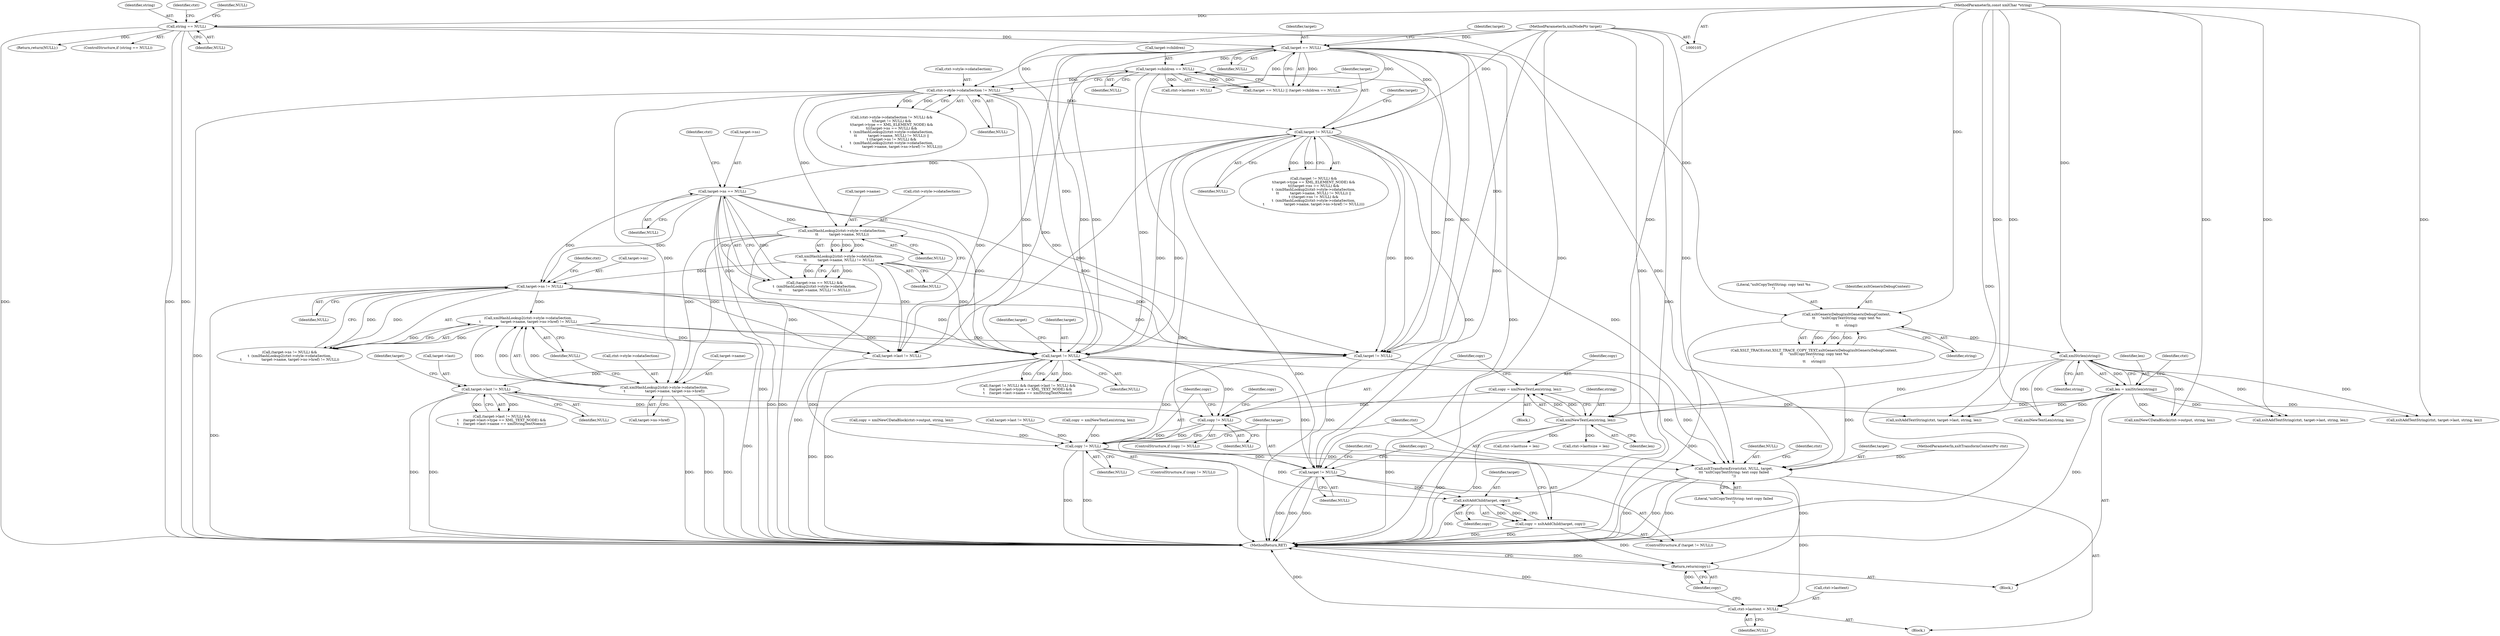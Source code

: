 digraph "1_Chrome_96dbafe288dbe2f0cc45fa3c39daf6d0c37acbab_36@API" {
"1000289" [label="(Call,copy != NULL)"];
"1000283" [label="(Call,copy = xmlNewTextLen(string, len))"];
"1000285" [label="(Call,xmlNewTextLen(string, len))"];
"1000144" [label="(Call,xmlStrlen(string))"];
"1000122" [label="(Call,xsltGenericDebug(xsltGenericDebugContext,\n\t\t     \"xsltCopyTextString: copy text %s\n\",\n\t\t     string))"];
"1000114" [label="(Call,string == NULL)"];
"1000108" [label="(MethodParameterIn,const xmlChar *string)"];
"1000142" [label="(Call,len = xmlStrlen(string))"];
"1000250" [label="(Call,target != NULL)"];
"1000128" [label="(Call,target == NULL)"];
"1000107" [label="(MethodParameterIn,xmlNodePtr target)"];
"1000162" [label="(Call,target != NULL)"];
"1000154" [label="(Call,ctxt->style->cdataSection != NULL)"];
"1000131" [label="(Call,target->children == NULL)"];
"1000191" [label="(Call,target->ns != NULL)"];
"1000173" [label="(Call,target->ns == NULL)"];
"1000178" [label="(Call,xmlHashLookup2(ctxt->style->cdataSection,\n\t\t          target->name, NULL) != NULL)"];
"1000179" [label="(Call,xmlHashLookup2(ctxt->style->cdataSection,\n\t\t          target->name, NULL))"];
"1000196" [label="(Call,xmlHashLookup2(ctxt->style->cdataSection,\n\t                  target->name, target->ns->href) != NULL)"];
"1000197" [label="(Call,xmlHashLookup2(ctxt->style->cdataSection,\n\t                  target->name, target->ns->href))"];
"1000254" [label="(Call,target->last != NULL)"];
"1000340" [label="(Call,copy != NULL)"];
"1000345" [label="(Call,target != NULL)"];
"1000350" [label="(Call,xsltAddChild(target, copy))"];
"1000348" [label="(Call,copy = xsltAddChild(target, copy))"];
"1000382" [label="(Return,return(copy);)"];
"1000372" [label="(Call,xsltTransformError(ctxt, NULL, target,\n\t\t\t \"xsltCopyTextString: text copy failed\n\"))"];
"1000377" [label="(Call,ctxt->lasttext = NULL)"];
"1000123" [label="(Identifier,xsltGenericDebugContext)"];
"1000173" [label="(Call,target->ns == NULL)"];
"1000179" [label="(Call,xmlHashLookup2(ctxt->style->cdataSection,\n\t\t          target->name, NULL))"];
"1000168" [label="(Identifier,target)"];
"1000137" [label="(Call,ctxt->lasttext = NULL)"];
"1000143" [label="(Identifier,len)"];
"1000383" [label="(Identifier,copy)"];
"1000191" [label="(Call,target->ns != NULL)"];
"1000150" [label="(Identifier,ctxt)"];
"1000340" [label="(Call,copy != NULL)"];
"1000130" [label="(Identifier,NULL)"];
"1000162" [label="(Call,target != NULL)"];
"1000378" [label="(Call,ctxt->lasttext)"];
"1000206" [label="(Call,target->ns->href)"];
"1000345" [label="(Call,target != NULL)"];
"1000110" [label="(Block,)"];
"1000196" [label="(Call,xmlHashLookup2(ctxt->style->cdataSection,\n\t                  target->name, target->ns->href) != NULL)"];
"1000351" [label="(Identifier,target)"];
"1000185" [label="(Call,target->name)"];
"1000287" [label="(Identifier,len)"];
"1000334" [label="(Call,copy = xmlNewTextLen(string, len))"];
"1000371" [label="(Block,)"];
"1000144" [label="(Call,xmlStrlen(string))"];
"1000211" [label="(Identifier,NULL)"];
"1000348" [label="(Call,copy = xsltAddChild(target, copy))"];
"1000178" [label="(Call,xmlHashLookup2(ctxt->style->cdataSection,\n\t\t          target->name, NULL) != NULL)"];
"1000373" [label="(Identifier,ctxt)"];
"1000263" [label="(Identifier,target)"];
"1000129" [label="(Identifier,target)"];
"1000288" [label="(ControlStructure,if (copy != NULL))"];
"1000131" [label="(Call,target->children == NULL)"];
"1000117" [label="(Return,return(NULL);)"];
"1000276" [label="(Call,xsltAddTextString(ctxt, target->last, string, len))"];
"1000285" [label="(Call,xmlNewTextLen(string, len))"];
"1000120" [label="(Identifier,ctxt)"];
"1000106" [label="(MethodParameterIn,xsltTransformContextPtr ctxt)"];
"1000163" [label="(Identifier,target)"];
"1000190" [label="(Call,(target->ns != NULL) &&\n\t  (xmlHashLookup2(ctxt->style->cdataSection,\n\t                  target->name, target->ns->href) != NULL))"];
"1000247" [label="(Block,)"];
"1000128" [label="(Call,target == NULL)"];
"1000339" [label="(ControlStructure,if (copy != NULL))"];
"1000250" [label="(Call,target != NULL)"];
"1000342" [label="(Identifier,NULL)"];
"1000192" [label="(Call,target->ns)"];
"1000305" [label="(Call,target->last != NULL)"];
"1000229" [label="(Call,xsltAddTextString(ctxt, target->last, string, len))"];
"1000381" [label="(Identifier,NULL)"];
"1000382" [label="(Return,return(copy);)"];
"1000119" [label="(Call,XSLT_TRACE(ctxt,XSLT_TRACE_COPY_TEXT,xsltGenericDebug(xsltGenericDebugContext,\n\t\t     \"xsltCopyTextString: copy text %s\n\",\n\t\t     string)))"];
"1000215" [label="(Call,target->last != NULL)"];
"1000349" [label="(Identifier,copy)"];
"1000350" [label="(Call,xsltAddChild(target, copy))"];
"1000236" [label="(Call,copy = xmlNewCDataBlock(ctxt->output, string, len))"];
"1000108" [label="(MethodParameterIn,const xmlChar *string)"];
"1000107" [label="(MethodParameterIn,xmlNodePtr target)"];
"1000344" [label="(ControlStructure,if (target != NULL))"];
"1000352" [label="(Identifier,copy)"];
"1000346" [label="(Identifier,target)"];
"1000145" [label="(Identifier,string)"];
"1000118" [label="(Identifier,NULL)"];
"1000189" [label="(Identifier,NULL)"];
"1000374" [label="(Identifier,NULL)"];
"1000377" [label="(Call,ctxt->lasttext = NULL)"];
"1000336" [label="(Call,xmlNewTextLen(string, len))"];
"1000132" [label="(Call,target->children)"];
"1000376" [label="(Literal,\"xsltCopyTextString: text copy failed\n\")"];
"1000327" [label="(Call,xsltAddTextString(ctxt, target->last, string, len))"];
"1000135" [label="(Identifier,NULL)"];
"1000114" [label="(Call,string == NULL)"];
"1000154" [label="(Call,ctxt->style->cdataSection != NULL)"];
"1000113" [label="(ControlStructure,if (string == NULL))"];
"1000177" [label="(Identifier,NULL)"];
"1000122" [label="(Call,xsltGenericDebug(xsltGenericDebugContext,\n\t\t     \"xsltCopyTextString: copy text %s\n\",\n\t\t     string))"];
"1000365" [label="(Call,ctxt->lasttuse = len)"];
"1000347" [label="(Identifier,NULL)"];
"1000379" [label="(Identifier,ctxt)"];
"1000372" [label="(Call,xsltTransformError(ctxt, NULL, target,\n\t\t\t \"xsltCopyTextString: text copy failed\n\"))"];
"1000133" [label="(Identifier,target)"];
"1000253" [label="(Call,(target->last != NULL) &&\n\t    (target->last->type == XML_TEXT_NODE) &&\n\t    (target->last->name == xmlStringTextNoenc))"];
"1000290" [label="(Identifier,copy)"];
"1000238" [label="(Call,xmlNewCDataBlock(ctxt->output, string, len))"];
"1000164" [label="(Identifier,NULL)"];
"1000180" [label="(Call,ctxt->style->cdataSection)"];
"1000116" [label="(Identifier,NULL)"];
"1000254" [label="(Call,target->last != NULL)"];
"1000161" [label="(Call,(target != NULL) &&\n\t(target->type == XML_ELEMENT_NODE) &&\n\t(((target->ns == NULL) &&\n\t  (xmlHashLookup2(ctxt->style->cdataSection,\n\t\t          target->name, NULL) != NULL)) ||\n\t ((target->ns != NULL) &&\n\t  (xmlHashLookup2(ctxt->style->cdataSection,\n\t                  target->name, target->ns->href) != NULL))))"];
"1000360" [label="(Call,ctxt->lasttsize = len)"];
"1000249" [label="(Call,(target != NULL) && (target->last != NULL) &&\n\t    (target->last->type == XML_TEXT_NODE) &&\n\t    (target->last->name == xmlStringTextNoenc))"];
"1000289" [label="(Call,copy != NULL)"];
"1000284" [label="(Identifier,copy)"];
"1000256" [label="(Identifier,target)"];
"1000301" [label="(Call,target != NULL)"];
"1000203" [label="(Call,target->name)"];
"1000283" [label="(Call,copy = xmlNewTextLen(string, len))"];
"1000172" [label="(Call,(target->ns == NULL) &&\n\t  (xmlHashLookup2(ctxt->style->cdataSection,\n\t\t          target->name, NULL) != NULL))"];
"1000155" [label="(Call,ctxt->style->cdataSection)"];
"1000375" [label="(Identifier,target)"];
"1000251" [label="(Identifier,target)"];
"1000153" [label="(Call,(ctxt->style->cdataSection != NULL) &&\n\t(target != NULL) &&\n\t(target->type == XML_ELEMENT_NODE) &&\n\t(((target->ns == NULL) &&\n\t  (xmlHashLookup2(ctxt->style->cdataSection,\n\t\t          target->name, NULL) != NULL)) ||\n\t ((target->ns != NULL) &&\n\t  (xmlHashLookup2(ctxt->style->cdataSection,\n\t                  target->name, target->ns->href) != NULL))))"];
"1000198" [label="(Call,ctxt->style->cdataSection)"];
"1000174" [label="(Call,target->ns)"];
"1000125" [label="(Identifier,string)"];
"1000115" [label="(Identifier,string)"];
"1000255" [label="(Call,target->last)"];
"1000160" [label="(Identifier,NULL)"];
"1000195" [label="(Identifier,NULL)"];
"1000127" [label="(Call,(target == NULL) || (target->children == NULL))"];
"1000384" [label="(MethodReturn,RET)"];
"1000188" [label="(Identifier,NULL)"];
"1000200" [label="(Identifier,ctxt)"];
"1000294" [label="(Identifier,copy)"];
"1000355" [label="(Identifier,ctxt)"];
"1000341" [label="(Identifier,copy)"];
"1000258" [label="(Identifier,NULL)"];
"1000286" [label="(Identifier,string)"];
"1000291" [label="(Identifier,NULL)"];
"1000252" [label="(Identifier,NULL)"];
"1000142" [label="(Call,len = xmlStrlen(string))"];
"1000197" [label="(Call,xmlHashLookup2(ctxt->style->cdataSection,\n\t                  target->name, target->ns->href))"];
"1000182" [label="(Identifier,ctxt)"];
"1000124" [label="(Literal,\"xsltCopyTextString: copy text %s\n\")"];
"1000289" -> "1000288"  [label="AST: "];
"1000289" -> "1000291"  [label="CFG: "];
"1000290" -> "1000289"  [label="AST: "];
"1000291" -> "1000289"  [label="AST: "];
"1000294" -> "1000289"  [label="CFG: "];
"1000341" -> "1000289"  [label="CFG: "];
"1000283" -> "1000289"  [label="DDG: "];
"1000250" -> "1000289"  [label="DDG: "];
"1000254" -> "1000289"  [label="DDG: "];
"1000289" -> "1000340"  [label="DDG: "];
"1000289" -> "1000340"  [label="DDG: "];
"1000283" -> "1000247"  [label="AST: "];
"1000283" -> "1000285"  [label="CFG: "];
"1000284" -> "1000283"  [label="AST: "];
"1000285" -> "1000283"  [label="AST: "];
"1000290" -> "1000283"  [label="CFG: "];
"1000283" -> "1000384"  [label="DDG: "];
"1000285" -> "1000283"  [label="DDG: "];
"1000285" -> "1000283"  [label="DDG: "];
"1000285" -> "1000287"  [label="CFG: "];
"1000286" -> "1000285"  [label="AST: "];
"1000287" -> "1000285"  [label="AST: "];
"1000285" -> "1000384"  [label="DDG: "];
"1000285" -> "1000384"  [label="DDG: "];
"1000144" -> "1000285"  [label="DDG: "];
"1000108" -> "1000285"  [label="DDG: "];
"1000142" -> "1000285"  [label="DDG: "];
"1000285" -> "1000360"  [label="DDG: "];
"1000285" -> "1000365"  [label="DDG: "];
"1000144" -> "1000142"  [label="AST: "];
"1000144" -> "1000145"  [label="CFG: "];
"1000145" -> "1000144"  [label="AST: "];
"1000142" -> "1000144"  [label="CFG: "];
"1000144" -> "1000142"  [label="DDG: "];
"1000122" -> "1000144"  [label="DDG: "];
"1000108" -> "1000144"  [label="DDG: "];
"1000144" -> "1000229"  [label="DDG: "];
"1000144" -> "1000238"  [label="DDG: "];
"1000144" -> "1000276"  [label="DDG: "];
"1000144" -> "1000327"  [label="DDG: "];
"1000144" -> "1000336"  [label="DDG: "];
"1000122" -> "1000119"  [label="AST: "];
"1000122" -> "1000125"  [label="CFG: "];
"1000123" -> "1000122"  [label="AST: "];
"1000124" -> "1000122"  [label="AST: "];
"1000125" -> "1000122"  [label="AST: "];
"1000119" -> "1000122"  [label="CFG: "];
"1000122" -> "1000384"  [label="DDG: "];
"1000122" -> "1000119"  [label="DDG: "];
"1000122" -> "1000119"  [label="DDG: "];
"1000122" -> "1000119"  [label="DDG: "];
"1000114" -> "1000122"  [label="DDG: "];
"1000108" -> "1000122"  [label="DDG: "];
"1000114" -> "1000113"  [label="AST: "];
"1000114" -> "1000116"  [label="CFG: "];
"1000115" -> "1000114"  [label="AST: "];
"1000116" -> "1000114"  [label="AST: "];
"1000118" -> "1000114"  [label="CFG: "];
"1000120" -> "1000114"  [label="CFG: "];
"1000114" -> "1000384"  [label="DDG: "];
"1000114" -> "1000384"  [label="DDG: "];
"1000114" -> "1000384"  [label="DDG: "];
"1000108" -> "1000114"  [label="DDG: "];
"1000114" -> "1000117"  [label="DDG: "];
"1000114" -> "1000128"  [label="DDG: "];
"1000108" -> "1000105"  [label="AST: "];
"1000108" -> "1000384"  [label="DDG: "];
"1000108" -> "1000229"  [label="DDG: "];
"1000108" -> "1000238"  [label="DDG: "];
"1000108" -> "1000276"  [label="DDG: "];
"1000108" -> "1000327"  [label="DDG: "];
"1000108" -> "1000336"  [label="DDG: "];
"1000142" -> "1000110"  [label="AST: "];
"1000143" -> "1000142"  [label="AST: "];
"1000150" -> "1000142"  [label="CFG: "];
"1000142" -> "1000384"  [label="DDG: "];
"1000142" -> "1000229"  [label="DDG: "];
"1000142" -> "1000238"  [label="DDG: "];
"1000142" -> "1000276"  [label="DDG: "];
"1000142" -> "1000327"  [label="DDG: "];
"1000142" -> "1000336"  [label="DDG: "];
"1000250" -> "1000249"  [label="AST: "];
"1000250" -> "1000252"  [label="CFG: "];
"1000251" -> "1000250"  [label="AST: "];
"1000252" -> "1000250"  [label="AST: "];
"1000256" -> "1000250"  [label="CFG: "];
"1000249" -> "1000250"  [label="CFG: "];
"1000250" -> "1000384"  [label="DDG: "];
"1000250" -> "1000384"  [label="DDG: "];
"1000250" -> "1000249"  [label="DDG: "];
"1000250" -> "1000249"  [label="DDG: "];
"1000128" -> "1000250"  [label="DDG: "];
"1000128" -> "1000250"  [label="DDG: "];
"1000162" -> "1000250"  [label="DDG: "];
"1000162" -> "1000250"  [label="DDG: "];
"1000107" -> "1000250"  [label="DDG: "];
"1000191" -> "1000250"  [label="DDG: "];
"1000173" -> "1000250"  [label="DDG: "];
"1000154" -> "1000250"  [label="DDG: "];
"1000178" -> "1000250"  [label="DDG: "];
"1000131" -> "1000250"  [label="DDG: "];
"1000196" -> "1000250"  [label="DDG: "];
"1000250" -> "1000254"  [label="DDG: "];
"1000250" -> "1000345"  [label="DDG: "];
"1000250" -> "1000372"  [label="DDG: "];
"1000128" -> "1000127"  [label="AST: "];
"1000128" -> "1000130"  [label="CFG: "];
"1000129" -> "1000128"  [label="AST: "];
"1000130" -> "1000128"  [label="AST: "];
"1000133" -> "1000128"  [label="CFG: "];
"1000127" -> "1000128"  [label="CFG: "];
"1000128" -> "1000384"  [label="DDG: "];
"1000128" -> "1000127"  [label="DDG: "];
"1000128" -> "1000127"  [label="DDG: "];
"1000107" -> "1000128"  [label="DDG: "];
"1000128" -> "1000131"  [label="DDG: "];
"1000128" -> "1000137"  [label="DDG: "];
"1000128" -> "1000154"  [label="DDG: "];
"1000128" -> "1000162"  [label="DDG: "];
"1000128" -> "1000215"  [label="DDG: "];
"1000128" -> "1000301"  [label="DDG: "];
"1000128" -> "1000301"  [label="DDG: "];
"1000128" -> "1000345"  [label="DDG: "];
"1000128" -> "1000372"  [label="DDG: "];
"1000107" -> "1000105"  [label="AST: "];
"1000107" -> "1000384"  [label="DDG: "];
"1000107" -> "1000162"  [label="DDG: "];
"1000107" -> "1000301"  [label="DDG: "];
"1000107" -> "1000345"  [label="DDG: "];
"1000107" -> "1000350"  [label="DDG: "];
"1000107" -> "1000372"  [label="DDG: "];
"1000162" -> "1000161"  [label="AST: "];
"1000162" -> "1000164"  [label="CFG: "];
"1000163" -> "1000162"  [label="AST: "];
"1000164" -> "1000162"  [label="AST: "];
"1000168" -> "1000162"  [label="CFG: "];
"1000161" -> "1000162"  [label="CFG: "];
"1000162" -> "1000384"  [label="DDG: "];
"1000162" -> "1000161"  [label="DDG: "];
"1000162" -> "1000161"  [label="DDG: "];
"1000154" -> "1000162"  [label="DDG: "];
"1000162" -> "1000173"  [label="DDG: "];
"1000162" -> "1000215"  [label="DDG: "];
"1000162" -> "1000301"  [label="DDG: "];
"1000162" -> "1000301"  [label="DDG: "];
"1000162" -> "1000345"  [label="DDG: "];
"1000162" -> "1000372"  [label="DDG: "];
"1000154" -> "1000153"  [label="AST: "];
"1000154" -> "1000160"  [label="CFG: "];
"1000155" -> "1000154"  [label="AST: "];
"1000160" -> "1000154"  [label="AST: "];
"1000163" -> "1000154"  [label="CFG: "];
"1000153" -> "1000154"  [label="CFG: "];
"1000154" -> "1000384"  [label="DDG: "];
"1000154" -> "1000153"  [label="DDG: "];
"1000154" -> "1000153"  [label="DDG: "];
"1000131" -> "1000154"  [label="DDG: "];
"1000154" -> "1000179"  [label="DDG: "];
"1000154" -> "1000197"  [label="DDG: "];
"1000154" -> "1000215"  [label="DDG: "];
"1000154" -> "1000301"  [label="DDG: "];
"1000131" -> "1000127"  [label="AST: "];
"1000131" -> "1000135"  [label="CFG: "];
"1000132" -> "1000131"  [label="AST: "];
"1000135" -> "1000131"  [label="AST: "];
"1000127" -> "1000131"  [label="CFG: "];
"1000131" -> "1000384"  [label="DDG: "];
"1000131" -> "1000127"  [label="DDG: "];
"1000131" -> "1000127"  [label="DDG: "];
"1000131" -> "1000137"  [label="DDG: "];
"1000131" -> "1000215"  [label="DDG: "];
"1000131" -> "1000301"  [label="DDG: "];
"1000191" -> "1000190"  [label="AST: "];
"1000191" -> "1000195"  [label="CFG: "];
"1000192" -> "1000191"  [label="AST: "];
"1000195" -> "1000191"  [label="AST: "];
"1000200" -> "1000191"  [label="CFG: "];
"1000190" -> "1000191"  [label="CFG: "];
"1000191" -> "1000384"  [label="DDG: "];
"1000191" -> "1000190"  [label="DDG: "];
"1000191" -> "1000190"  [label="DDG: "];
"1000173" -> "1000191"  [label="DDG: "];
"1000173" -> "1000191"  [label="DDG: "];
"1000178" -> "1000191"  [label="DDG: "];
"1000191" -> "1000196"  [label="DDG: "];
"1000191" -> "1000215"  [label="DDG: "];
"1000191" -> "1000301"  [label="DDG: "];
"1000173" -> "1000172"  [label="AST: "];
"1000173" -> "1000177"  [label="CFG: "];
"1000174" -> "1000173"  [label="AST: "];
"1000177" -> "1000173"  [label="AST: "];
"1000182" -> "1000173"  [label="CFG: "];
"1000172" -> "1000173"  [label="CFG: "];
"1000173" -> "1000384"  [label="DDG: "];
"1000173" -> "1000172"  [label="DDG: "];
"1000173" -> "1000172"  [label="DDG: "];
"1000173" -> "1000179"  [label="DDG: "];
"1000173" -> "1000215"  [label="DDG: "];
"1000173" -> "1000301"  [label="DDG: "];
"1000178" -> "1000172"  [label="AST: "];
"1000178" -> "1000189"  [label="CFG: "];
"1000179" -> "1000178"  [label="AST: "];
"1000189" -> "1000178"  [label="AST: "];
"1000172" -> "1000178"  [label="CFG: "];
"1000178" -> "1000384"  [label="DDG: "];
"1000178" -> "1000172"  [label="DDG: "];
"1000178" -> "1000172"  [label="DDG: "];
"1000179" -> "1000178"  [label="DDG: "];
"1000179" -> "1000178"  [label="DDG: "];
"1000179" -> "1000178"  [label="DDG: "];
"1000178" -> "1000215"  [label="DDG: "];
"1000178" -> "1000301"  [label="DDG: "];
"1000179" -> "1000188"  [label="CFG: "];
"1000180" -> "1000179"  [label="AST: "];
"1000185" -> "1000179"  [label="AST: "];
"1000188" -> "1000179"  [label="AST: "];
"1000189" -> "1000179"  [label="CFG: "];
"1000179" -> "1000384"  [label="DDG: "];
"1000179" -> "1000384"  [label="DDG: "];
"1000179" -> "1000197"  [label="DDG: "];
"1000179" -> "1000197"  [label="DDG: "];
"1000196" -> "1000190"  [label="AST: "];
"1000196" -> "1000211"  [label="CFG: "];
"1000197" -> "1000196"  [label="AST: "];
"1000211" -> "1000196"  [label="AST: "];
"1000190" -> "1000196"  [label="CFG: "];
"1000196" -> "1000384"  [label="DDG: "];
"1000196" -> "1000190"  [label="DDG: "];
"1000196" -> "1000190"  [label="DDG: "];
"1000197" -> "1000196"  [label="DDG: "];
"1000197" -> "1000196"  [label="DDG: "];
"1000197" -> "1000196"  [label="DDG: "];
"1000196" -> "1000215"  [label="DDG: "];
"1000196" -> "1000301"  [label="DDG: "];
"1000197" -> "1000206"  [label="CFG: "];
"1000198" -> "1000197"  [label="AST: "];
"1000203" -> "1000197"  [label="AST: "];
"1000206" -> "1000197"  [label="AST: "];
"1000211" -> "1000197"  [label="CFG: "];
"1000197" -> "1000384"  [label="DDG: "];
"1000197" -> "1000384"  [label="DDG: "];
"1000197" -> "1000384"  [label="DDG: "];
"1000254" -> "1000253"  [label="AST: "];
"1000254" -> "1000258"  [label="CFG: "];
"1000255" -> "1000254"  [label="AST: "];
"1000258" -> "1000254"  [label="AST: "];
"1000263" -> "1000254"  [label="CFG: "];
"1000253" -> "1000254"  [label="CFG: "];
"1000254" -> "1000384"  [label="DDG: "];
"1000254" -> "1000384"  [label="DDG: "];
"1000254" -> "1000253"  [label="DDG: "];
"1000254" -> "1000253"  [label="DDG: "];
"1000254" -> "1000276"  [label="DDG: "];
"1000340" -> "1000339"  [label="AST: "];
"1000340" -> "1000342"  [label="CFG: "];
"1000341" -> "1000340"  [label="AST: "];
"1000342" -> "1000340"  [label="AST: "];
"1000346" -> "1000340"  [label="CFG: "];
"1000373" -> "1000340"  [label="CFG: "];
"1000340" -> "1000384"  [label="DDG: "];
"1000340" -> "1000384"  [label="DDG: "];
"1000236" -> "1000340"  [label="DDG: "];
"1000334" -> "1000340"  [label="DDG: "];
"1000301" -> "1000340"  [label="DDG: "];
"1000215" -> "1000340"  [label="DDG: "];
"1000305" -> "1000340"  [label="DDG: "];
"1000340" -> "1000345"  [label="DDG: "];
"1000340" -> "1000350"  [label="DDG: "];
"1000340" -> "1000372"  [label="DDG: "];
"1000340" -> "1000382"  [label="DDG: "];
"1000345" -> "1000344"  [label="AST: "];
"1000345" -> "1000347"  [label="CFG: "];
"1000346" -> "1000345"  [label="AST: "];
"1000347" -> "1000345"  [label="AST: "];
"1000349" -> "1000345"  [label="CFG: "];
"1000355" -> "1000345"  [label="CFG: "];
"1000345" -> "1000384"  [label="DDG: "];
"1000345" -> "1000384"  [label="DDG: "];
"1000345" -> "1000384"  [label="DDG: "];
"1000301" -> "1000345"  [label="DDG: "];
"1000345" -> "1000350"  [label="DDG: "];
"1000350" -> "1000348"  [label="AST: "];
"1000350" -> "1000352"  [label="CFG: "];
"1000351" -> "1000350"  [label="AST: "];
"1000352" -> "1000350"  [label="AST: "];
"1000348" -> "1000350"  [label="CFG: "];
"1000350" -> "1000384"  [label="DDG: "];
"1000350" -> "1000348"  [label="DDG: "];
"1000350" -> "1000348"  [label="DDG: "];
"1000348" -> "1000344"  [label="AST: "];
"1000349" -> "1000348"  [label="AST: "];
"1000355" -> "1000348"  [label="CFG: "];
"1000348" -> "1000384"  [label="DDG: "];
"1000348" -> "1000384"  [label="DDG: "];
"1000348" -> "1000382"  [label="DDG: "];
"1000382" -> "1000110"  [label="AST: "];
"1000382" -> "1000383"  [label="CFG: "];
"1000383" -> "1000382"  [label="AST: "];
"1000384" -> "1000382"  [label="CFG: "];
"1000382" -> "1000384"  [label="DDG: "];
"1000383" -> "1000382"  [label="DDG: "];
"1000372" -> "1000371"  [label="AST: "];
"1000372" -> "1000376"  [label="CFG: "];
"1000373" -> "1000372"  [label="AST: "];
"1000374" -> "1000372"  [label="AST: "];
"1000375" -> "1000372"  [label="AST: "];
"1000376" -> "1000372"  [label="AST: "];
"1000379" -> "1000372"  [label="CFG: "];
"1000372" -> "1000384"  [label="DDG: "];
"1000372" -> "1000384"  [label="DDG: "];
"1000372" -> "1000384"  [label="DDG: "];
"1000119" -> "1000372"  [label="DDG: "];
"1000106" -> "1000372"  [label="DDG: "];
"1000301" -> "1000372"  [label="DDG: "];
"1000372" -> "1000377"  [label="DDG: "];
"1000377" -> "1000371"  [label="AST: "];
"1000377" -> "1000381"  [label="CFG: "];
"1000378" -> "1000377"  [label="AST: "];
"1000381" -> "1000377"  [label="AST: "];
"1000383" -> "1000377"  [label="CFG: "];
"1000377" -> "1000384"  [label="DDG: "];
"1000377" -> "1000384"  [label="DDG: "];
}
